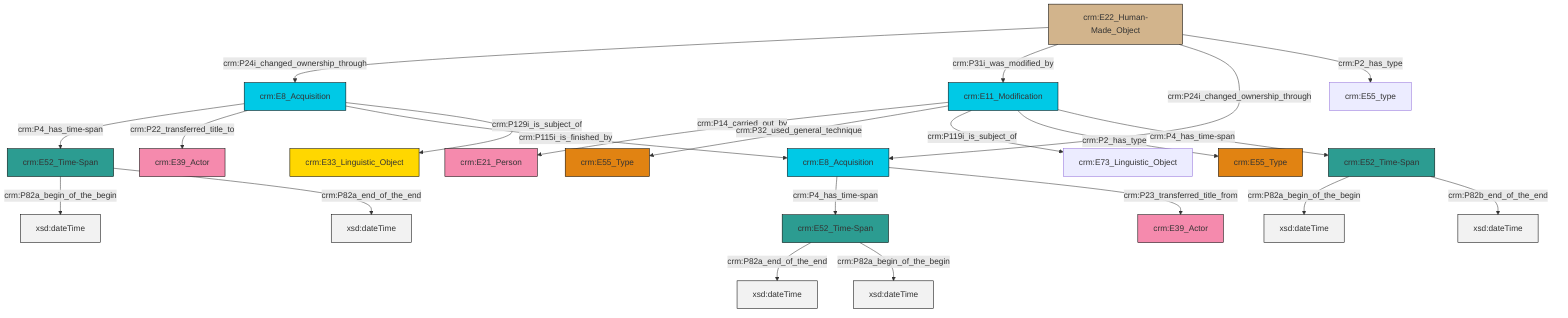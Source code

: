 graph TD
classDef Literal fill:#f2f2f2,stroke:#000000;
classDef CRM_Entity fill:#FFFFFF,stroke:#000000;
classDef Temporal_Entity fill:#00C9E6, stroke:#000000;
classDef Type fill:#E18312, stroke:#000000;
classDef Time-Span fill:#2C9C91, stroke:#000000;
classDef Appellation fill:#FFEB7F, stroke:#000000;
classDef Place fill:#008836, stroke:#000000;
classDef Persistent_Item fill:#B266B2, stroke:#000000;
classDef Conceptual_Object fill:#FFD700, stroke:#000000;
classDef Physical_Thing fill:#D2B48C, stroke:#000000;
classDef Actor fill:#f58aad, stroke:#000000;
classDef PC_Classes fill:#4ce600, stroke:#000000;
classDef Multi fill:#cccccc,stroke:#000000;

2["crm:E52_Time-Span"]:::Time-Span -->|crm:P82a_begin_of_the_begin| 3[xsd:dateTime]:::Literal
6["crm:E8_Acquisition"]:::Temporal_Entity -->|crm:P4_has_time-span| 7["crm:E52_Time-Span"]:::Time-Span
6["crm:E8_Acquisition"]:::Temporal_Entity -->|crm:P22_transferred_title_to| 11["crm:E39_Actor"]:::Actor
12["crm:E11_Modification"]:::Temporal_Entity -->|crm:P14_carried_out_by| 13["crm:E21_Person"]:::Actor
2["crm:E52_Time-Span"]:::Time-Span -->|crm:P82b_end_of_the_end| 16[xsd:dateTime]:::Literal
17["crm:E22_Human-Made_Object"]:::Physical_Thing -->|crm:P24i_changed_ownership_through| 6["crm:E8_Acquisition"]:::Temporal_Entity
6["crm:E8_Acquisition"]:::Temporal_Entity -->|crm:P115i_is_finished_by| 18["crm:E8_Acquisition"]:::Temporal_Entity
18["crm:E8_Acquisition"]:::Temporal_Entity -->|crm:P4_has_time-span| 19["crm:E52_Time-Span"]:::Time-Span
17["crm:E22_Human-Made_Object"]:::Physical_Thing -->|crm:P31i_was_modified_by| 12["crm:E11_Modification"]:::Temporal_Entity
7["crm:E52_Time-Span"]:::Time-Span -->|crm:P82a_begin_of_the_begin| 22[xsd:dateTime]:::Literal
17["crm:E22_Human-Made_Object"]:::Physical_Thing -->|crm:P24i_changed_ownership_through| 18["crm:E8_Acquisition"]:::Temporal_Entity
18["crm:E8_Acquisition"]:::Temporal_Entity -->|crm:P23_transferred_title_from| 9["crm:E39_Actor"]:::Actor
19["crm:E52_Time-Span"]:::Time-Span -->|crm:P82a_end_of_the_end| 28[xsd:dateTime]:::Literal
12["crm:E11_Modification"]:::Temporal_Entity -->|crm:P32_used_general_technique| 0["crm:E55_Type"]:::Type
7["crm:E52_Time-Span"]:::Time-Span -->|crm:P82a_end_of_the_end| 30[xsd:dateTime]:::Literal
19["crm:E52_Time-Span"]:::Time-Span -->|crm:P82a_begin_of_the_begin| 32[xsd:dateTime]:::Literal
17["crm:E22_Human-Made_Object"]:::Physical_Thing -->|crm:P2_has_type| 33["crm:E55_type"]:::Default
12["crm:E11_Modification"]:::Temporal_Entity -->|crm:P119i_is_subject_of| 4["crm:E73_Linguistic_Object"]:::Default
12["crm:E11_Modification"]:::Temporal_Entity -->|crm:P2_has_type| 26["crm:E55_Type"]:::Type
12["crm:E11_Modification"]:::Temporal_Entity -->|crm:P4_has_time-span| 2["crm:E52_Time-Span"]:::Time-Span
6["crm:E8_Acquisition"]:::Temporal_Entity -->|crm:P129i_is_subject_of| 23["crm:E33_Linguistic_Object"]:::Conceptual_Object